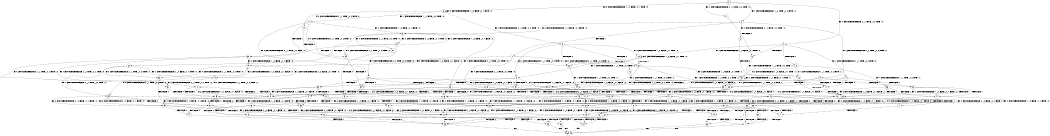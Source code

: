 digraph BCG {
size = "7, 10.5";
center = TRUE;
node [shape = circle];
0 [peripheries = 2];
0 -> 1 [label = "EX !0 !ATOMIC_EXCH_BRANCH (2, +1, TRUE, +0, 2, TRUE) !:0:"];
0 -> 2 [label = "EX !1 !ATOMIC_EXCH_BRANCH (1, +1, TRUE, +0, 2, TRUE) !:0:"];
0 -> 3 [label = "EX !2 !ATOMIC_EXCH_BRANCH (1, +0, FALSE, +0, 1, TRUE) !:0:"];
0 -> 4 [label = "EX !0 !ATOMIC_EXCH_BRANCH (2, +1, TRUE, +0, 2, TRUE) !:0:"];
1 -> 5 [label = "TERMINATE !0"];
2 -> 6 [label = "EX !0 !ATOMIC_EXCH_BRANCH (2, +1, TRUE, +0, 2, TRUE) !:0:"];
2 -> 7 [label = "TERMINATE !1"];
2 -> 8 [label = "EX !2 !ATOMIC_EXCH_BRANCH (1, +0, FALSE, +0, 1, FALSE) !:0:"];
2 -> 9 [label = "EX !0 !ATOMIC_EXCH_BRANCH (2, +1, TRUE, +0, 2, TRUE) !:0:"];
3 -> 10 [label = "EX !0 !ATOMIC_EXCH_BRANCH (2, +1, TRUE, +0, 2, TRUE) !:0:"];
3 -> 11 [label = "EX !1 !ATOMIC_EXCH_BRANCH (1, +1, TRUE, +0, 2, TRUE) !:0:"];
3 -> 12 [label = "EX !0 !ATOMIC_EXCH_BRANCH (2, +1, TRUE, +0, 2, TRUE) !:0:"];
3 -> 3 [label = "EX !2 !ATOMIC_EXCH_BRANCH (1, +0, FALSE, +0, 1, TRUE) !:0:"];
4 -> 5 [label = "TERMINATE !0"];
4 -> 13 [label = "TERMINATE !0"];
4 -> 14 [label = "EX !1 !ATOMIC_EXCH_BRANCH (1, +1, TRUE, +0, 2, TRUE) !:0:"];
4 -> 15 [label = "EX !2 !ATOMIC_EXCH_BRANCH (1, +0, FALSE, +0, 1, TRUE) !:0:"];
5 -> 16 [label = "EX !1 !ATOMIC_EXCH_BRANCH (1, +1, TRUE, +0, 2, TRUE) !:1:"];
6 -> 17 [label = "TERMINATE !0"];
7 -> 18 [label = "EX !0 !ATOMIC_EXCH_BRANCH (2, +1, TRUE, +0, 2, TRUE) !:0:"];
7 -> 19 [label = "EX !2 !ATOMIC_EXCH_BRANCH (1, +0, FALSE, +0, 1, FALSE) !:0:"];
7 -> 20 [label = "EX !0 !ATOMIC_EXCH_BRANCH (2, +1, TRUE, +0, 2, TRUE) !:0:"];
8 -> 21 [label = "EX !0 !ATOMIC_EXCH_BRANCH (2, +1, TRUE, +0, 2, TRUE) !:0:"];
8 -> 22 [label = "TERMINATE !1"];
8 -> 23 [label = "EX !0 !ATOMIC_EXCH_BRANCH (2, +1, TRUE, +0, 2, TRUE) !:0:"];
8 -> 24 [label = "EX !2 !ATOMIC_EXCH_BRANCH (2, +0, FALSE, +0, 1, TRUE) !:0:"];
9 -> 17 [label = "TERMINATE !0"];
9 -> 25 [label = "TERMINATE !1"];
9 -> 26 [label = "TERMINATE !0"];
9 -> 27 [label = "EX !2 !ATOMIC_EXCH_BRANCH (1, +0, FALSE, +0, 1, FALSE) !:0:"];
10 -> 28 [label = "TERMINATE !0"];
11 -> 29 [label = "EX !0 !ATOMIC_EXCH_BRANCH (2, +1, TRUE, +0, 2, TRUE) !:0:"];
11 -> 30 [label = "TERMINATE !1"];
11 -> 31 [label = "EX !0 !ATOMIC_EXCH_BRANCH (2, +1, TRUE, +0, 2, TRUE) !:0:"];
11 -> 8 [label = "EX !2 !ATOMIC_EXCH_BRANCH (1, +0, FALSE, +0, 1, FALSE) !:0:"];
12 -> 28 [label = "TERMINATE !0"];
12 -> 32 [label = "TERMINATE !0"];
12 -> 33 [label = "EX !1 !ATOMIC_EXCH_BRANCH (1, +1, TRUE, +0, 2, TRUE) !:0:"];
12 -> 15 [label = "EX !2 !ATOMIC_EXCH_BRANCH (1, +0, FALSE, +0, 1, TRUE) !:0:"];
13 -> 16 [label = "EX !1 !ATOMIC_EXCH_BRANCH (1, +1, TRUE, +0, 2, TRUE) !:1:"];
13 -> 34 [label = "EX !2 !ATOMIC_EXCH_BRANCH (1, +0, FALSE, +0, 1, TRUE) !:1:"];
13 -> 35 [label = "EX !1 !ATOMIC_EXCH_BRANCH (1, +1, TRUE, +0, 2, TRUE) !:1:"];
14 -> 17 [label = "TERMINATE !0"];
14 -> 25 [label = "TERMINATE !1"];
14 -> 26 [label = "TERMINATE !0"];
14 -> 27 [label = "EX !2 !ATOMIC_EXCH_BRANCH (1, +0, FALSE, +0, 1, FALSE) !:0:"];
15 -> 28 [label = "TERMINATE !0"];
15 -> 32 [label = "TERMINATE !0"];
15 -> 33 [label = "EX !1 !ATOMIC_EXCH_BRANCH (1, +1, TRUE, +0, 2, TRUE) !:0:"];
15 -> 15 [label = "EX !2 !ATOMIC_EXCH_BRANCH (1, +0, FALSE, +0, 1, TRUE) !:0:"];
16 -> 36 [label = "TERMINATE !1"];
17 -> 36 [label = "TERMINATE !1"];
18 -> 37 [label = "TERMINATE !0"];
19 -> 38 [label = "EX !0 !ATOMIC_EXCH_BRANCH (2, +1, TRUE, +0, 2, TRUE) !:0:"];
19 -> 39 [label = "EX !0 !ATOMIC_EXCH_BRANCH (2, +1, TRUE, +0, 2, TRUE) !:0:"];
19 -> 40 [label = "EX !2 !ATOMIC_EXCH_BRANCH (2, +0, FALSE, +0, 1, TRUE) !:0:"];
20 -> 37 [label = "TERMINATE !0"];
20 -> 41 [label = "TERMINATE !0"];
20 -> 42 [label = "EX !2 !ATOMIC_EXCH_BRANCH (1, +0, FALSE, +0, 1, FALSE) !:0:"];
21 -> 43 [label = "TERMINATE !0"];
22 -> 38 [label = "EX !0 !ATOMIC_EXCH_BRANCH (2, +1, TRUE, +0, 2, TRUE) !:0:"];
22 -> 39 [label = "EX !0 !ATOMIC_EXCH_BRANCH (2, +1, TRUE, +0, 2, TRUE) !:0:"];
22 -> 40 [label = "EX !2 !ATOMIC_EXCH_BRANCH (2, +0, FALSE, +0, 1, TRUE) !:0:"];
23 -> 43 [label = "TERMINATE !0"];
23 -> 44 [label = "TERMINATE !1"];
23 -> 45 [label = "TERMINATE !0"];
23 -> 46 [label = "EX !2 !ATOMIC_EXCH_BRANCH (2, +0, FALSE, +0, 1, FALSE) !:0:"];
24 -> 29 [label = "EX !0 !ATOMIC_EXCH_BRANCH (2, +1, TRUE, +0, 2, TRUE) !:0:"];
24 -> 30 [label = "TERMINATE !1"];
24 -> 31 [label = "EX !0 !ATOMIC_EXCH_BRANCH (2, +1, TRUE, +0, 2, TRUE) !:0:"];
24 -> 8 [label = "EX !2 !ATOMIC_EXCH_BRANCH (1, +0, FALSE, +0, 1, FALSE) !:0:"];
25 -> 37 [label = "TERMINATE !0"];
25 -> 41 [label = "TERMINATE !0"];
25 -> 42 [label = "EX !2 !ATOMIC_EXCH_BRANCH (1, +0, FALSE, +0, 1, FALSE) !:0:"];
26 -> 36 [label = "TERMINATE !1"];
26 -> 47 [label = "TERMINATE !1"];
26 -> 48 [label = "EX !2 !ATOMIC_EXCH_BRANCH (1, +0, FALSE, +0, 1, FALSE) !:1:"];
27 -> 43 [label = "TERMINATE !0"];
27 -> 44 [label = "TERMINATE !1"];
27 -> 45 [label = "TERMINATE !0"];
27 -> 46 [label = "EX !2 !ATOMIC_EXCH_BRANCH (2, +0, FALSE, +0, 1, FALSE) !:0:"];
28 -> 49 [label = "EX !1 !ATOMIC_EXCH_BRANCH (1, +1, TRUE, +0, 2, TRUE) !:1:"];
29 -> 50 [label = "TERMINATE !0"];
30 -> 51 [label = "EX !0 !ATOMIC_EXCH_BRANCH (2, +1, TRUE, +0, 2, TRUE) !:0:"];
30 -> 52 [label = "EX !0 !ATOMIC_EXCH_BRANCH (2, +1, TRUE, +0, 2, TRUE) !:0:"];
30 -> 19 [label = "EX !2 !ATOMIC_EXCH_BRANCH (1, +0, FALSE, +0, 1, FALSE) !:0:"];
31 -> 50 [label = "TERMINATE !0"];
31 -> 53 [label = "TERMINATE !1"];
31 -> 54 [label = "TERMINATE !0"];
31 -> 27 [label = "EX !2 !ATOMIC_EXCH_BRANCH (1, +0, FALSE, +0, 1, FALSE) !:0:"];
32 -> 49 [label = "EX !1 !ATOMIC_EXCH_BRANCH (1, +1, TRUE, +0, 2, TRUE) !:1:"];
32 -> 55 [label = "EX !1 !ATOMIC_EXCH_BRANCH (1, +1, TRUE, +0, 2, TRUE) !:1:"];
32 -> 34 [label = "EX !2 !ATOMIC_EXCH_BRANCH (1, +0, FALSE, +0, 1, TRUE) !:1:"];
33 -> 50 [label = "TERMINATE !0"];
33 -> 53 [label = "TERMINATE !1"];
33 -> 54 [label = "TERMINATE !0"];
33 -> 27 [label = "EX !2 !ATOMIC_EXCH_BRANCH (1, +0, FALSE, +0, 1, FALSE) !:0:"];
34 -> 49 [label = "EX !1 !ATOMIC_EXCH_BRANCH (1, +1, TRUE, +0, 2, TRUE) !:1:"];
34 -> 55 [label = "EX !1 !ATOMIC_EXCH_BRANCH (1, +1, TRUE, +0, 2, TRUE) !:1:"];
34 -> 34 [label = "EX !2 !ATOMIC_EXCH_BRANCH (1, +0, FALSE, +0, 1, TRUE) !:1:"];
35 -> 36 [label = "TERMINATE !1"];
35 -> 47 [label = "TERMINATE !1"];
35 -> 48 [label = "EX !2 !ATOMIC_EXCH_BRANCH (1, +0, FALSE, +0, 1, FALSE) !:1:"];
36 -> 56 [label = "EX !2 !ATOMIC_EXCH_BRANCH (1, +0, FALSE, +0, 1, FALSE) !:2:"];
37 -> 56 [label = "EX !2 !ATOMIC_EXCH_BRANCH (1, +0, FALSE, +0, 1, FALSE) !:2:"];
38 -> 57 [label = "TERMINATE !0"];
39 -> 57 [label = "TERMINATE !0"];
39 -> 58 [label = "TERMINATE !0"];
39 -> 59 [label = "EX !2 !ATOMIC_EXCH_BRANCH (2, +0, FALSE, +0, 1, FALSE) !:0:"];
40 -> 51 [label = "EX !0 !ATOMIC_EXCH_BRANCH (2, +1, TRUE, +0, 2, TRUE) !:0:"];
40 -> 52 [label = "EX !0 !ATOMIC_EXCH_BRANCH (2, +1, TRUE, +0, 2, TRUE) !:0:"];
40 -> 19 [label = "EX !2 !ATOMIC_EXCH_BRANCH (1, +0, FALSE, +0, 1, FALSE) !:0:"];
41 -> 56 [label = "EX !2 !ATOMIC_EXCH_BRANCH (1, +0, FALSE, +0, 1, FALSE) !:2:"];
41 -> 60 [label = "EX !2 !ATOMIC_EXCH_BRANCH (1, +0, FALSE, +0, 1, FALSE) !:2:"];
42 -> 57 [label = "TERMINATE !0"];
42 -> 58 [label = "TERMINATE !0"];
42 -> 59 [label = "EX !2 !ATOMIC_EXCH_BRANCH (2, +0, FALSE, +0, 1, FALSE) !:0:"];
43 -> 61 [label = "TERMINATE !1"];
44 -> 57 [label = "TERMINATE !0"];
44 -> 58 [label = "TERMINATE !0"];
44 -> 59 [label = "EX !2 !ATOMIC_EXCH_BRANCH (2, +0, FALSE, +0, 1, FALSE) !:0:"];
45 -> 61 [label = "TERMINATE !1"];
45 -> 62 [label = "TERMINATE !1"];
45 -> 63 [label = "EX !2 !ATOMIC_EXCH_BRANCH (2, +0, FALSE, +0, 1, FALSE) !:1:"];
46 -> 64 [label = "TERMINATE !0"];
46 -> 65 [label = "TERMINATE !1"];
46 -> 66 [label = "TERMINATE !2"];
46 -> 67 [label = "TERMINATE !0"];
47 -> 56 [label = "EX !2 !ATOMIC_EXCH_BRANCH (1, +0, FALSE, +0, 1, FALSE) !:2:"];
47 -> 60 [label = "EX !2 !ATOMIC_EXCH_BRANCH (1, +0, FALSE, +0, 1, FALSE) !:2:"];
48 -> 61 [label = "TERMINATE !1"];
48 -> 62 [label = "TERMINATE !1"];
48 -> 63 [label = "EX !2 !ATOMIC_EXCH_BRANCH (2, +0, FALSE, +0, 1, FALSE) !:1:"];
49 -> 68 [label = "TERMINATE !1"];
50 -> 68 [label = "TERMINATE !1"];
51 -> 69 [label = "TERMINATE !0"];
52 -> 69 [label = "TERMINATE !0"];
52 -> 70 [label = "TERMINATE !0"];
52 -> 42 [label = "EX !2 !ATOMIC_EXCH_BRANCH (1, +0, FALSE, +0, 1, FALSE) !:0:"];
53 -> 69 [label = "TERMINATE !0"];
53 -> 70 [label = "TERMINATE !0"];
53 -> 42 [label = "EX !2 !ATOMIC_EXCH_BRANCH (1, +0, FALSE, +0, 1, FALSE) !:0:"];
54 -> 68 [label = "TERMINATE !1"];
54 -> 71 [label = "TERMINATE !1"];
54 -> 48 [label = "EX !2 !ATOMIC_EXCH_BRANCH (1, +0, FALSE, +0, 1, FALSE) !:1:"];
55 -> 68 [label = "TERMINATE !1"];
55 -> 71 [label = "TERMINATE !1"];
55 -> 48 [label = "EX !2 !ATOMIC_EXCH_BRANCH (1, +0, FALSE, +0, 1, FALSE) !:1:"];
56 -> 72 [label = "EX !2 !ATOMIC_EXCH_BRANCH (2, +0, FALSE, +0, 1, FALSE) !:2:"];
57 -> 72 [label = "EX !2 !ATOMIC_EXCH_BRANCH (2, +0, FALSE, +0, 1, FALSE) !:2:"];
58 -> 72 [label = "EX !2 !ATOMIC_EXCH_BRANCH (2, +0, FALSE, +0, 1, FALSE) !:2:"];
58 -> 73 [label = "EX !2 !ATOMIC_EXCH_BRANCH (2, +0, FALSE, +0, 1, FALSE) !:2:"];
59 -> 74 [label = "TERMINATE !0"];
59 -> 75 [label = "TERMINATE !2"];
59 -> 76 [label = "TERMINATE !0"];
60 -> 72 [label = "EX !2 !ATOMIC_EXCH_BRANCH (2, +0, FALSE, +0, 1, FALSE) !:2:"];
60 -> 73 [label = "EX !2 !ATOMIC_EXCH_BRANCH (2, +0, FALSE, +0, 1, FALSE) !:2:"];
61 -> 72 [label = "EX !2 !ATOMIC_EXCH_BRANCH (2, +0, FALSE, +0, 1, FALSE) !:2:"];
62 -> 72 [label = "EX !2 !ATOMIC_EXCH_BRANCH (2, +0, FALSE, +0, 1, FALSE) !:2:"];
62 -> 73 [label = "EX !2 !ATOMIC_EXCH_BRANCH (2, +0, FALSE, +0, 1, FALSE) !:2:"];
63 -> 77 [label = "TERMINATE !2"];
63 -> 78 [label = "TERMINATE !1"];
63 -> 79 [label = "TERMINATE !2"];
64 -> 77 [label = "TERMINATE !2"];
65 -> 74 [label = "TERMINATE !0"];
65 -> 75 [label = "TERMINATE !2"];
65 -> 76 [label = "TERMINATE !0"];
66 -> 80 [label = "TERMINATE !0"];
66 -> 81 [label = "TERMINATE !1"];
66 -> 82 [label = "TERMINATE !0"];
67 -> 77 [label = "TERMINATE !2"];
67 -> 78 [label = "TERMINATE !1"];
67 -> 79 [label = "TERMINATE !2"];
68 -> 56 [label = "EX !2 !ATOMIC_EXCH_BRANCH (1, +0, FALSE, +0, 1, FALSE) !:2:"];
69 -> 56 [label = "EX !2 !ATOMIC_EXCH_BRANCH (1, +0, FALSE, +0, 1, FALSE) !:2:"];
70 -> 56 [label = "EX !2 !ATOMIC_EXCH_BRANCH (1, +0, FALSE, +0, 1, FALSE) !:2:"];
70 -> 60 [label = "EX !2 !ATOMIC_EXCH_BRANCH (1, +0, FALSE, +0, 1, FALSE) !:2:"];
71 -> 56 [label = "EX !2 !ATOMIC_EXCH_BRANCH (1, +0, FALSE, +0, 1, FALSE) !:2:"];
71 -> 60 [label = "EX !2 !ATOMIC_EXCH_BRANCH (1, +0, FALSE, +0, 1, FALSE) !:2:"];
72 -> 83 [label = "TERMINATE !2"];
73 -> 83 [label = "TERMINATE !2"];
73 -> 84 [label = "TERMINATE !2"];
74 -> 83 [label = "TERMINATE !2"];
75 -> 85 [label = "TERMINATE !0"];
75 -> 86 [label = "TERMINATE !0"];
76 -> 83 [label = "TERMINATE !2"];
76 -> 84 [label = "TERMINATE !2"];
77 -> 87 [label = "TERMINATE !1"];
78 -> 83 [label = "TERMINATE !2"];
78 -> 84 [label = "TERMINATE !2"];
79 -> 87 [label = "TERMINATE !1"];
79 -> 88 [label = "TERMINATE !1"];
80 -> 87 [label = "TERMINATE !1"];
81 -> 85 [label = "TERMINATE !0"];
81 -> 86 [label = "TERMINATE !0"];
82 -> 87 [label = "TERMINATE !1"];
82 -> 88 [label = "TERMINATE !1"];
83 -> 89 [label = "exit"];
84 -> 89 [label = "exit"];
85 -> 89 [label = "exit"];
86 -> 89 [label = "exit"];
87 -> 89 [label = "exit"];
88 -> 89 [label = "exit"];
}
